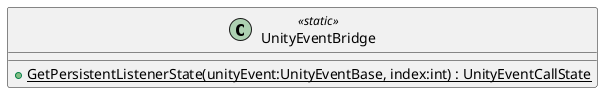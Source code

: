 @startuml
class UnityEventBridge <<static>> {
    + {static} GetPersistentListenerState(unityEvent:UnityEventBase, index:int) : UnityEventCallState
}
@enduml
